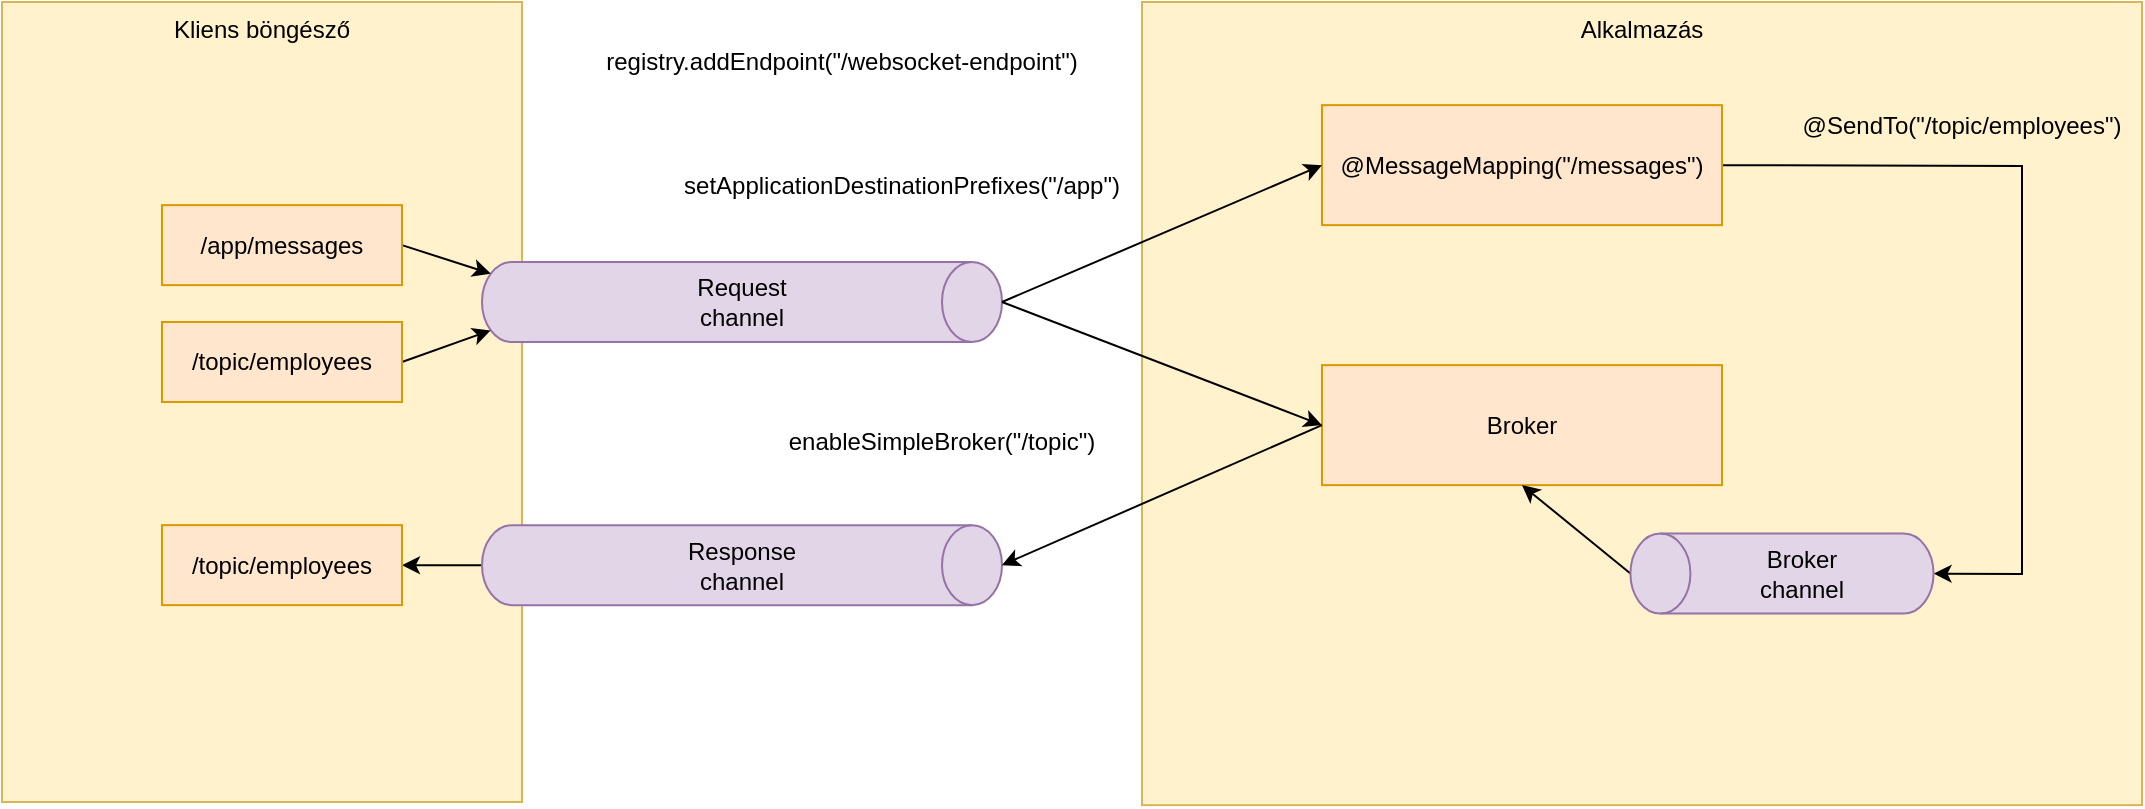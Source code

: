 <mxfile version="14.8.0" type="device"><diagram id="M6Gfcju7lw56GkJB43iZ" name="Page-1"><mxGraphModel dx="751" dy="393" grid="1" gridSize="10" guides="1" tooltips="1" connect="1" arrows="1" fold="1" page="1" pageScale="1" pageWidth="827" pageHeight="1169" math="0" shadow="0"><root><mxCell id="0"/><mxCell id="1" parent="0"/><mxCell id="0ryDANQzx58XKltR_TjE-2" value="Kliens böngésző" style="rounded=0;whiteSpace=wrap;html=1;verticalAlign=top;fillColor=#fff2cc;strokeColor=#d6b656;" parent="1" vertex="1"><mxGeometry x="80" y="50" width="260" height="400" as="geometry"/></mxCell><mxCell id="0ryDANQzx58XKltR_TjE-1" value="" style="shape=cylinder3;whiteSpace=wrap;html=1;boundedLbl=1;backgroundOutline=1;size=15;rotation=90;fillColor=#e1d5e7;strokeColor=#9673a6;" parent="1" vertex="1"><mxGeometry x="430" y="70" width="40" height="260" as="geometry"/></mxCell><mxCell id="0ryDANQzx58XKltR_TjE-3" value="Request channel" style="text;html=1;strokeColor=none;fillColor=none;align=center;verticalAlign=middle;whiteSpace=wrap;rounded=0;" parent="1" vertex="1"><mxGeometry x="430" y="190" width="40" height="20" as="geometry"/></mxCell><mxCell id="0ryDANQzx58XKltR_TjE-26" style="edgeStyle=none;rounded=0;orthogonalLoop=1;jettySize=auto;html=1;exitX=1;exitY=0.5;exitDx=0;exitDy=0;entryX=0.145;entryY=1;entryDx=0;entryDy=-4.35;entryPerimeter=0;" parent="1" source="0ryDANQzx58XKltR_TjE-4" target="0ryDANQzx58XKltR_TjE-1" edge="1"><mxGeometry relative="1" as="geometry"><mxPoint x="320" y="190" as="targetPoint"/></mxGeometry></mxCell><mxCell id="0ryDANQzx58XKltR_TjE-4" value="/app/messages" style="rounded=0;whiteSpace=wrap;html=1;fillColor=#ffe6cc;strokeColor=#d79b00;" parent="1" vertex="1"><mxGeometry x="160" y="151.57" width="120" height="40" as="geometry"/></mxCell><mxCell id="0ryDANQzx58XKltR_TjE-27" style="edgeStyle=none;rounded=0;orthogonalLoop=1;jettySize=auto;html=1;exitX=1;exitY=0.5;exitDx=0;exitDy=0;entryX=0.855;entryY=1;entryDx=0;entryDy=-4.35;entryPerimeter=0;" parent="1" source="0ryDANQzx58XKltR_TjE-5" target="0ryDANQzx58XKltR_TjE-1" edge="1"><mxGeometry relative="1" as="geometry"><mxPoint x="360" y="240" as="targetPoint"/></mxGeometry></mxCell><mxCell id="0ryDANQzx58XKltR_TjE-5" value="/topic/employees" style="rounded=0;whiteSpace=wrap;html=1;fillColor=#ffe6cc;strokeColor=#d79b00;" parent="1" vertex="1"><mxGeometry x="160" y="210" width="120" height="40" as="geometry"/></mxCell><mxCell id="7Z8QdhwuTebWDLtsLamL-3" style="rounded=0;orthogonalLoop=1;jettySize=auto;html=1;exitX=0.5;exitY=1;exitDx=0;exitDy=0;exitPerimeter=0;" edge="1" parent="1" source="0ryDANQzx58XKltR_TjE-6" target="0ryDANQzx58XKltR_TjE-8"><mxGeometry relative="1" as="geometry"/></mxCell><mxCell id="0ryDANQzx58XKltR_TjE-6" value="" style="shape=cylinder3;whiteSpace=wrap;html=1;boundedLbl=1;backgroundOutline=1;size=15;rotation=90;fillColor=#e1d5e7;strokeColor=#9673a6;" parent="1" vertex="1"><mxGeometry x="430" y="201.57" width="40" height="260" as="geometry"/></mxCell><mxCell id="0ryDANQzx58XKltR_TjE-7" value="Response channel" style="text;html=1;strokeColor=none;fillColor=none;align=center;verticalAlign=middle;whiteSpace=wrap;rounded=0;" parent="1" vertex="1"><mxGeometry x="430" y="321.57" width="40" height="20" as="geometry"/></mxCell><mxCell id="0ryDANQzx58XKltR_TjE-8" value="/topic/employees" style="rounded=0;whiteSpace=wrap;html=1;fillColor=#ffe6cc;strokeColor=#d79b00;" parent="1" vertex="1"><mxGeometry x="160" y="311.57" width="120" height="40" as="geometry"/></mxCell><mxCell id="0ryDANQzx58XKltR_TjE-10" value="Alkalmazás" style="rounded=0;whiteSpace=wrap;html=1;verticalAlign=top;fillColor=#fff2cc;strokeColor=#d6b656;" parent="1" vertex="1"><mxGeometry x="650" y="50" width="500" height="401.57" as="geometry"/></mxCell><mxCell id="0ryDANQzx58XKltR_TjE-19" style="edgeStyle=none;rounded=0;orthogonalLoop=1;jettySize=auto;html=1;exitX=1;exitY=0.5;exitDx=0;exitDy=0;entryX=0.5;entryY=1;entryDx=0;entryDy=0;entryPerimeter=0;" parent="1" source="0ryDANQzx58XKltR_TjE-11" target="0ryDANQzx58XKltR_TjE-18" edge="1"><mxGeometry relative="1" as="geometry"><Array as="points"><mxPoint x="1090" y="132"/><mxPoint x="1090" y="336"/></Array></mxGeometry></mxCell><mxCell id="0ryDANQzx58XKltR_TjE-11" value="@MessageMapping(&quot;/messages&quot;)" style="rounded=0;whiteSpace=wrap;html=1;verticalAlign=middle;fillColor=#ffe6cc;strokeColor=#d79b00;" parent="1" vertex="1"><mxGeometry x="740" y="101.57" width="200" height="60" as="geometry"/></mxCell><mxCell id="0ryDANQzx58XKltR_TjE-12" style="rounded=0;orthogonalLoop=1;jettySize=auto;html=1;exitX=0.5;exitY=0;exitDx=0;exitDy=0;exitPerimeter=0;entryX=0;entryY=0.5;entryDx=0;entryDy=0;" parent="1" source="0ryDANQzx58XKltR_TjE-1" target="0ryDANQzx58XKltR_TjE-11" edge="1"><mxGeometry relative="1" as="geometry"/></mxCell><mxCell id="0ryDANQzx58XKltR_TjE-13" value="setApplicationDestinationPrefixes(&quot;/app&quot;)" style="text;html=1;strokeColor=none;fillColor=none;align=center;verticalAlign=middle;whiteSpace=wrap;rounded=0;" parent="1" vertex="1"><mxGeometry x="510" y="131.57" width="40" height="20" as="geometry"/></mxCell><mxCell id="0ryDANQzx58XKltR_TjE-14" value="Broker" style="rounded=0;whiteSpace=wrap;html=1;verticalAlign=middle;fillColor=#ffe6cc;strokeColor=#d79b00;" parent="1" vertex="1"><mxGeometry x="740" y="231.57" width="200" height="60" as="geometry"/></mxCell><mxCell id="0ryDANQzx58XKltR_TjE-15" style="rounded=0;orthogonalLoop=1;jettySize=auto;html=1;exitX=0.5;exitY=0;exitDx=0;exitDy=0;exitPerimeter=0;entryX=0;entryY=0.5;entryDx=0;entryDy=0;" parent="1" source="0ryDANQzx58XKltR_TjE-1" target="0ryDANQzx58XKltR_TjE-14" edge="1"><mxGeometry relative="1" as="geometry"><mxPoint x="589.98" y="207.731" as="sourcePoint"/><mxPoint x="750" y="181.57" as="targetPoint"/></mxGeometry></mxCell><mxCell id="0ryDANQzx58XKltR_TjE-16" value="enableSimpleBroker(&quot;/topic&quot;)" style="text;html=1;strokeColor=none;fillColor=none;align=center;verticalAlign=middle;whiteSpace=wrap;rounded=0;" parent="1" vertex="1"><mxGeometry x="530" y="260" width="40" height="20" as="geometry"/></mxCell><mxCell id="0ryDANQzx58XKltR_TjE-17" style="rounded=0;orthogonalLoop=1;jettySize=auto;html=1;exitX=0;exitY=0.5;exitDx=0;exitDy=0;" parent="1" source="0ryDANQzx58XKltR_TjE-14" edge="1"><mxGeometry relative="1" as="geometry"><mxPoint x="589.98" y="207.731" as="sourcePoint"/><mxPoint x="580" y="331.57" as="targetPoint"/></mxGeometry></mxCell><mxCell id="0ryDANQzx58XKltR_TjE-20" style="edgeStyle=none;rounded=0;orthogonalLoop=1;jettySize=auto;html=1;exitX=0.5;exitY=0;exitDx=0;exitDy=0;exitPerimeter=0;entryX=0.5;entryY=1;entryDx=0;entryDy=0;" parent="1" source="0ryDANQzx58XKltR_TjE-18" target="0ryDANQzx58XKltR_TjE-14" edge="1"><mxGeometry relative="1" as="geometry"/></mxCell><mxCell id="0ryDANQzx58XKltR_TjE-18" value="" style="shape=cylinder3;whiteSpace=wrap;html=1;boundedLbl=1;backgroundOutline=1;size=15;rotation=-90;fillColor=#e1d5e7;strokeColor=#9673a6;" parent="1" vertex="1"><mxGeometry x="950" y="260" width="40" height="151.57" as="geometry"/></mxCell><mxCell id="0ryDANQzx58XKltR_TjE-21" value="Broker channel" style="text;html=1;strokeColor=none;fillColor=none;align=center;verticalAlign=middle;whiteSpace=wrap;rounded=0;" parent="1" vertex="1"><mxGeometry x="960" y="325.78" width="40" height="20" as="geometry"/></mxCell><mxCell id="0ryDANQzx58XKltR_TjE-22" value="@SendTo(&quot;/topic/employees&quot;)" style="text;html=1;strokeColor=none;fillColor=none;align=center;verticalAlign=middle;whiteSpace=wrap;rounded=0;" parent="1" vertex="1"><mxGeometry x="1040" y="101.57" width="40" height="20" as="geometry"/></mxCell><mxCell id="0ryDANQzx58XKltR_TjE-28" style="edgeStyle=none;rounded=0;orthogonalLoop=1;jettySize=auto;html=1;exitX=0.5;exitY=0;exitDx=0;exitDy=0;" parent="1" source="0ryDANQzx58XKltR_TjE-16" target="0ryDANQzx58XKltR_TjE-16" edge="1"><mxGeometry relative="1" as="geometry"/></mxCell><mxCell id="7Z8QdhwuTebWDLtsLamL-1" value="registry.addEndpoint(&quot;/websocket-endpoint&quot;)" style="text;html=1;strokeColor=none;fillColor=none;align=center;verticalAlign=middle;whiteSpace=wrap;rounded=0;" vertex="1" parent="1"><mxGeometry x="370" y="70" width="260" height="20" as="geometry"/></mxCell></root></mxGraphModel></diagram></mxfile>